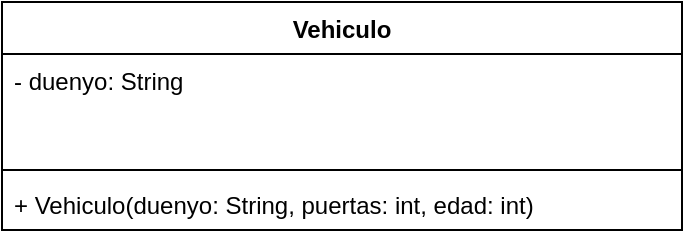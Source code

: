 <mxfile version="22.1.11" type="device">
  <diagram name="Page-1" id="sTLAMJMNHMfNNX3CN_xu">
    <mxGraphModel dx="1434" dy="738" grid="1" gridSize="10" guides="1" tooltips="1" connect="1" arrows="1" fold="1" page="1" pageScale="1" pageWidth="850" pageHeight="1100" math="0" shadow="0">
      <root>
        <mxCell id="0" />
        <mxCell id="1" parent="0" />
        <mxCell id="szpsS0fDMcULSdf4ZJBi-1" value="Vehiculo" style="swimlane;fontStyle=1;align=center;verticalAlign=top;childLayout=stackLayout;horizontal=1;startSize=26;horizontalStack=0;resizeParent=1;resizeParentMax=0;resizeLast=0;collapsible=1;marginBottom=0;whiteSpace=wrap;html=1;" vertex="1" parent="1">
          <mxGeometry x="210" y="120" width="340" height="114" as="geometry" />
        </mxCell>
        <mxCell id="szpsS0fDMcULSdf4ZJBi-2" value="- duenyo: String" style="text;strokeColor=none;fillColor=none;align=left;verticalAlign=top;spacingLeft=4;spacingRight=4;overflow=hidden;rotatable=0;points=[[0,0.5],[1,0.5]];portConstraint=eastwest;whiteSpace=wrap;html=1;" vertex="1" parent="szpsS0fDMcULSdf4ZJBi-1">
          <mxGeometry y="26" width="340" height="54" as="geometry" />
        </mxCell>
        <mxCell id="szpsS0fDMcULSdf4ZJBi-3" value="" style="line;strokeWidth=1;fillColor=none;align=left;verticalAlign=middle;spacingTop=-1;spacingLeft=3;spacingRight=3;rotatable=0;labelPosition=right;points=[];portConstraint=eastwest;strokeColor=inherit;" vertex="1" parent="szpsS0fDMcULSdf4ZJBi-1">
          <mxGeometry y="80" width="340" height="8" as="geometry" />
        </mxCell>
        <mxCell id="szpsS0fDMcULSdf4ZJBi-4" value="+ Vehiculo(duenyo: String, puertas: int, edad: int)" style="text;strokeColor=none;fillColor=none;align=left;verticalAlign=top;spacingLeft=4;spacingRight=4;overflow=hidden;rotatable=0;points=[[0,0.5],[1,0.5]];portConstraint=eastwest;whiteSpace=wrap;html=1;" vertex="1" parent="szpsS0fDMcULSdf4ZJBi-1">
          <mxGeometry y="88" width="340" height="26" as="geometry" />
        </mxCell>
      </root>
    </mxGraphModel>
  </diagram>
</mxfile>
